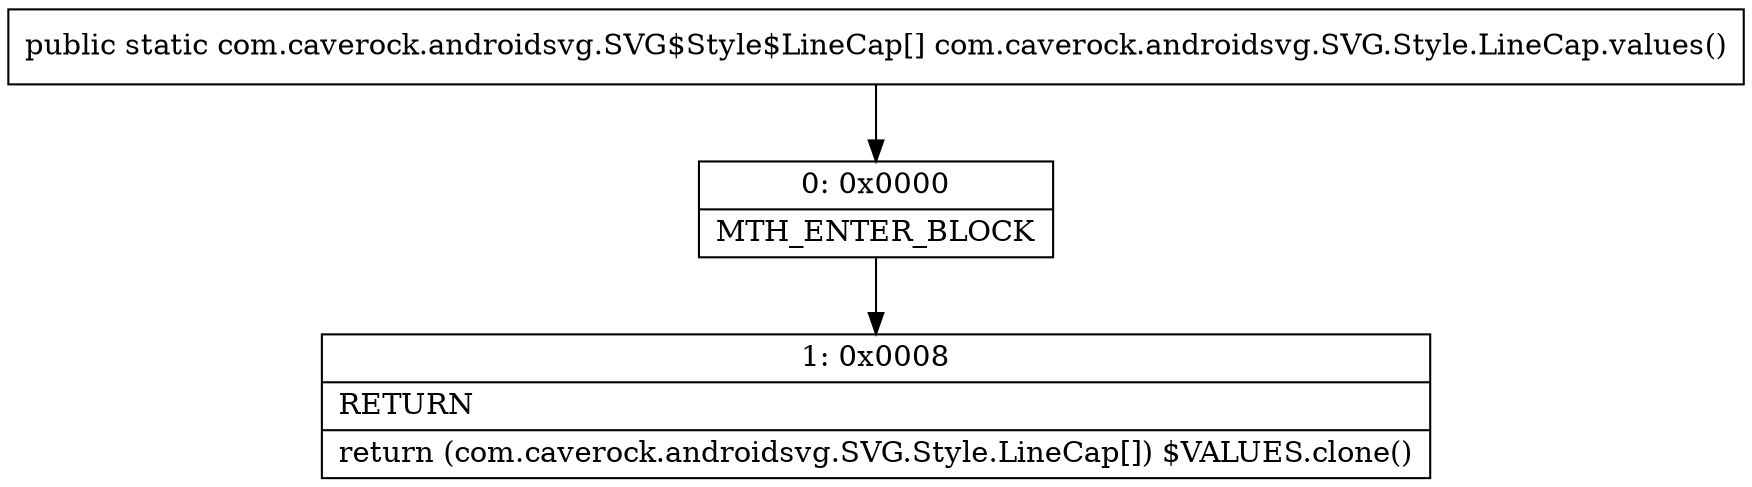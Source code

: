 digraph "CFG forcom.caverock.androidsvg.SVG.Style.LineCap.values()[Lcom\/caverock\/androidsvg\/SVG$Style$LineCap;" {
Node_0 [shape=record,label="{0\:\ 0x0000|MTH_ENTER_BLOCK\l}"];
Node_1 [shape=record,label="{1\:\ 0x0008|RETURN\l|return (com.caverock.androidsvg.SVG.Style.LineCap[]) $VALUES.clone()\l}"];
MethodNode[shape=record,label="{public static com.caverock.androidsvg.SVG$Style$LineCap[] com.caverock.androidsvg.SVG.Style.LineCap.values() }"];
MethodNode -> Node_0;
Node_0 -> Node_1;
}

